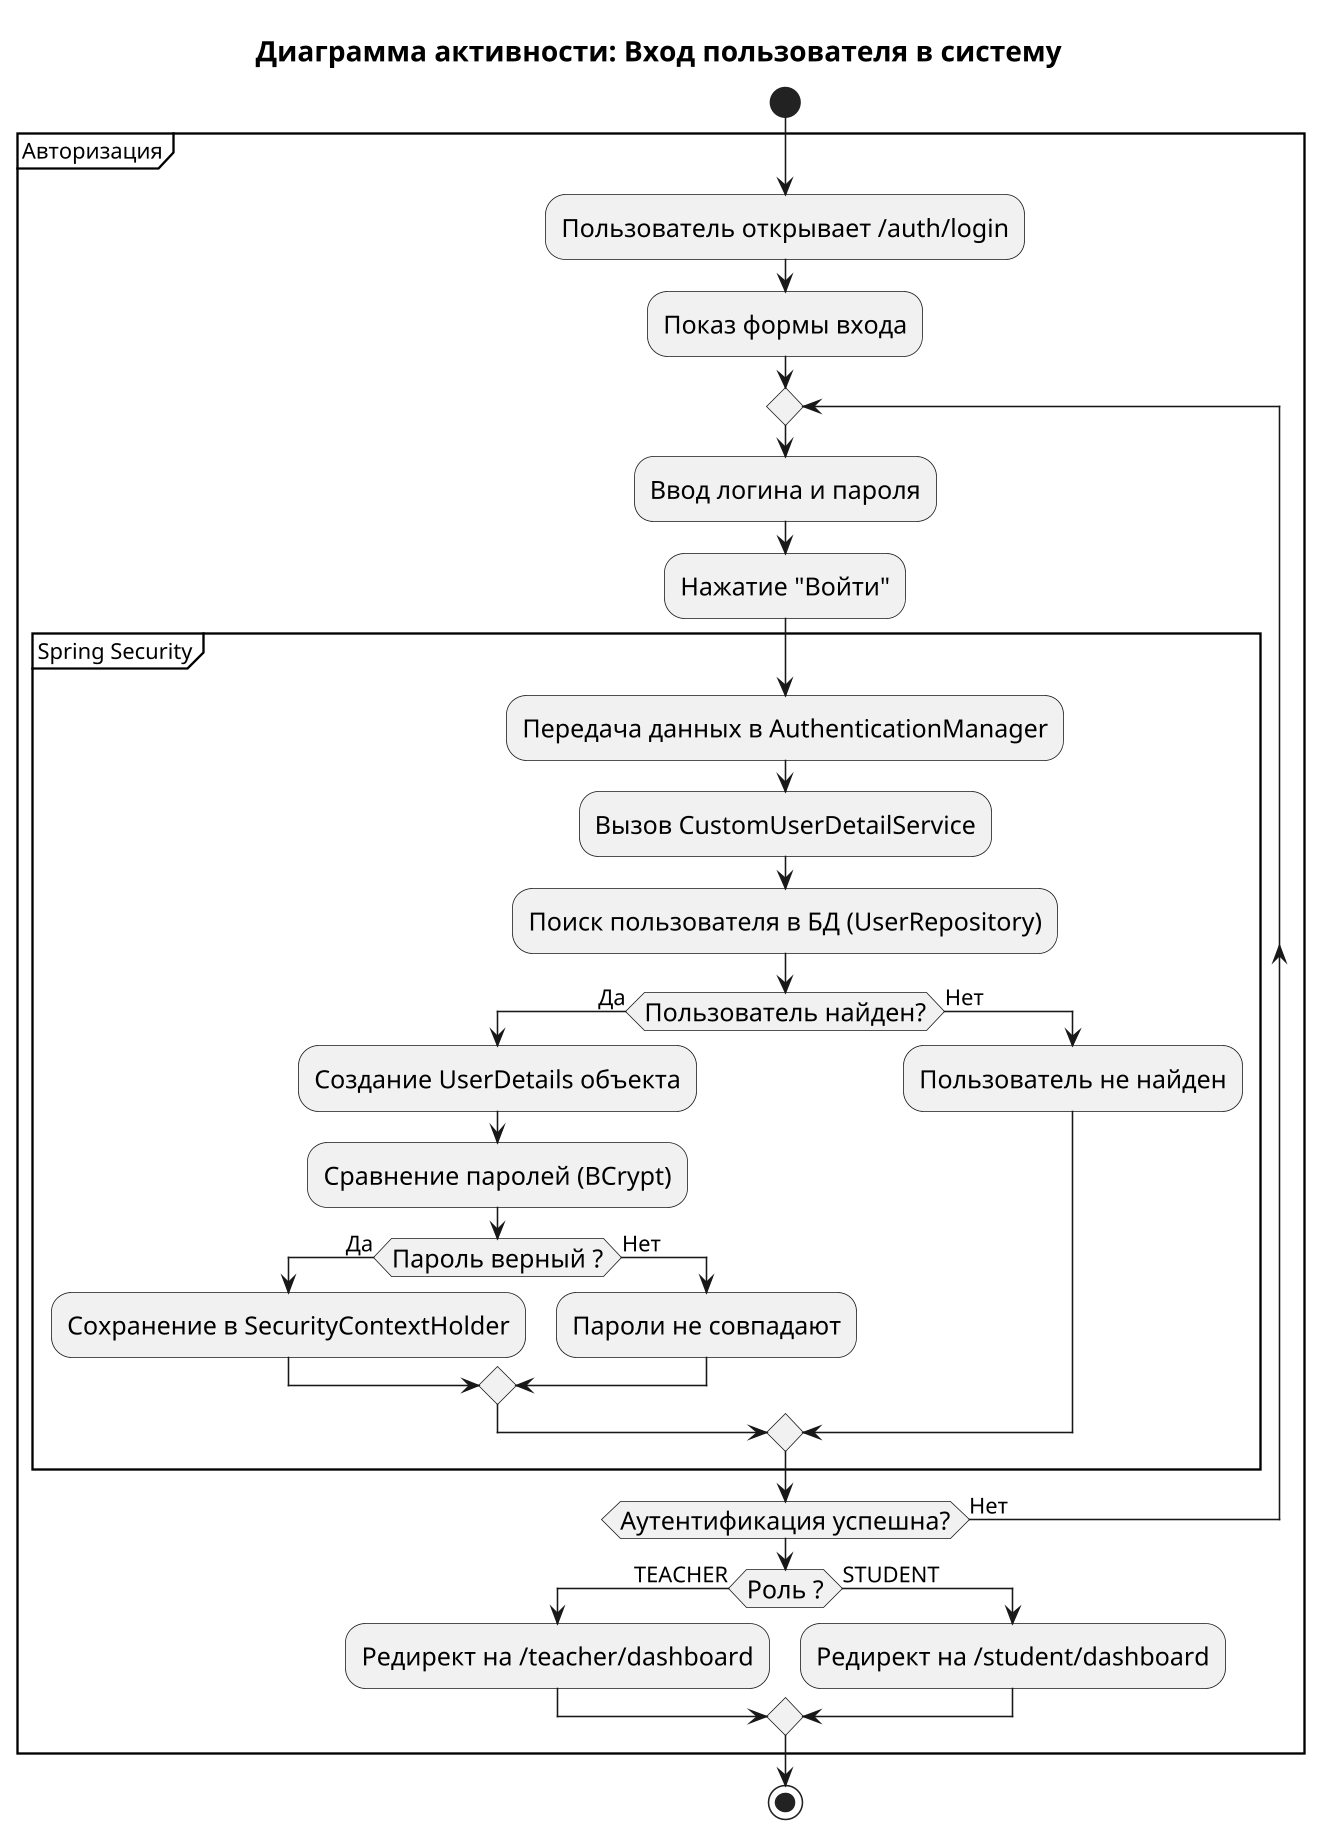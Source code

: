 @startuml
title Диаграмма активности: Вход пользователя в систему

skinparam dpi 150
skinparam {
  FontSize 16
  FontName "Arial"
  ActivityFontSize 16
  ActivityFontName "Arial"
  ArrowFontSize 14
  ArrowFontName "Arial"
  TitleFontSize 18
  TitleFontName "Arial"
}

start

partition Авторизация {
  :Пользователь открывает /auth/login;
  :Показ формы входа;

  repeat
    :Ввод логина и пароля;
    :Нажатие "Войти";

    partition Spring Security {
      :Передача данных в AuthenticationManager;
      :Вызов CustomUserDetailService;
      :Поиск пользователя в БД (UserRepository);

      if (Пользователь найден?) then (Да)
        :Создание UserDetails объекта;
        :Сравнение паролей (BCrypt);
         if(Пароль верный ?) then (Да)
             :Сохранение в SecurityContextHolder;
         else (Нет)
            :Пароли не совпадают;
         endif
      else (Нет)
        :Пользователь не найден;
      endif
    }
  repeat while (Аутентификация успешна?) is (Нет)

   if (Роль ?) then (TEACHER)
        :Редирект на /teacher/dashboard;
      else (STUDENT)
        :Редирект на /student/dashboard;
      endif
}

stop
@enduml